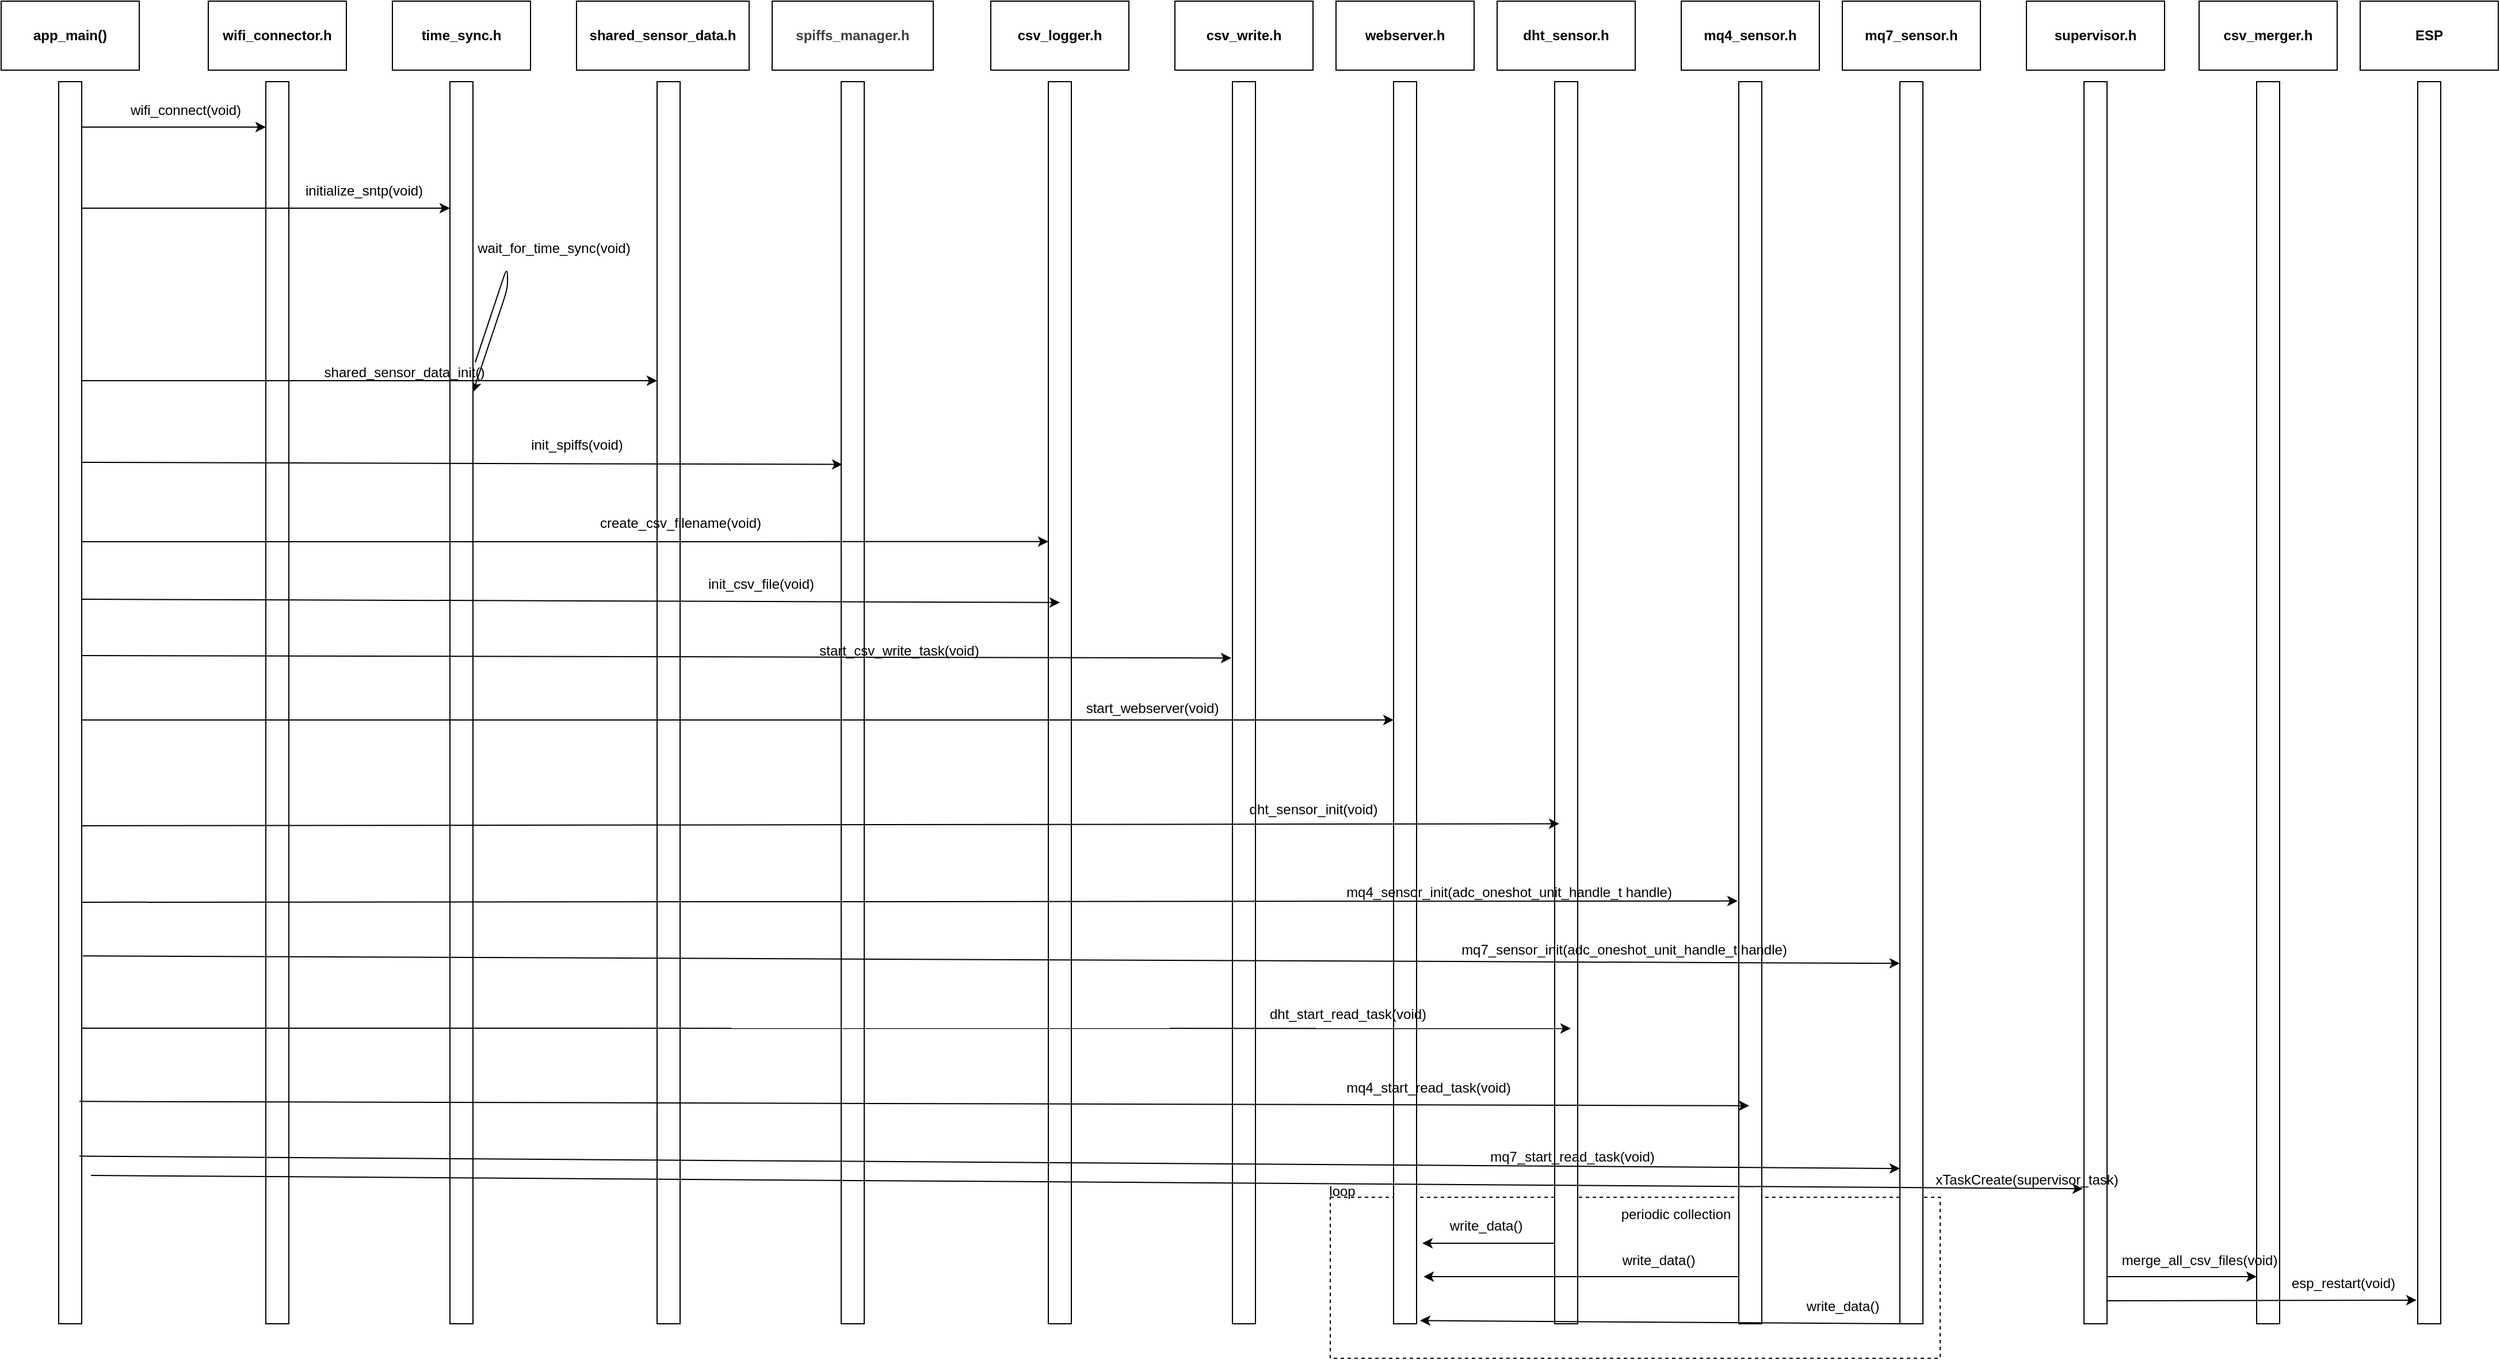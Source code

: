 <mxfile>
    <diagram id="vKl0BwhZm0HH5AGCX_aw" name="Page-1">
        <mxGraphModel dx="756" dy="1567" grid="1" gridSize="10" guides="1" tooltips="1" connect="1" arrows="1" fold="1" page="1" pageScale="1" pageWidth="850" pageHeight="1100" math="0" shadow="0">
            <root>
                <mxCell id="0"/>
                <mxCell id="1" parent="0"/>
                <mxCell id="62" value="" style="rounded=0;whiteSpace=wrap;html=1;dashed=1;" vertex="1" parent="1">
                    <mxGeometry x="1185" y="1010" width="530" height="140" as="geometry"/>
                </mxCell>
                <mxCell id="65" style="edgeStyle=none;html=1;entryX=1;entryY=0.5;entryDx=0;entryDy=0;" edge="1" parent="1">
                    <mxGeometry relative="1" as="geometry">
                        <mxPoint x="1385" y="1050" as="sourcePoint"/>
                        <mxPoint x="1265" y="1050" as="targetPoint"/>
                    </mxGeometry>
                </mxCell>
                <mxCell id="17" value="" style="rounded=0;whiteSpace=wrap;html=1;" vertex="1" parent="1">
                    <mxGeometry x="1380" y="40" width="20" height="1080" as="geometry"/>
                </mxCell>
                <mxCell id="41" value="" style="rounded=0;whiteSpace=wrap;html=1;" vertex="1" parent="1">
                    <mxGeometry x="1540" y="40" width="20" height="1080" as="geometry"/>
                </mxCell>
                <mxCell id="43" value="" style="rounded=0;whiteSpace=wrap;html=1;" vertex="1" parent="1">
                    <mxGeometry x="1680" y="40" width="20" height="1080" as="geometry"/>
                </mxCell>
                <mxCell id="45" value="" style="rounded=0;whiteSpace=wrap;html=1;" vertex="1" parent="1">
                    <mxGeometry x="1240" y="40" width="20" height="1080" as="geometry"/>
                </mxCell>
                <mxCell id="25" style="edgeStyle=none;html=1;entryX=1;entryY=0.25;entryDx=0;entryDy=0;exitX=1.1;exitY=0.226;exitDx=0;exitDy=0;exitPerimeter=0;" edge="1" parent="1" source="7" target="7">
                    <mxGeometry relative="1" as="geometry">
                        <mxPoint x="540" y="148" as="targetPoint"/>
                        <mxPoint x="441" y="170" as="sourcePoint"/>
                        <Array as="points">
                            <mxPoint x="470" y="200"/>
                            <mxPoint x="470" y="220"/>
                        </Array>
                    </mxGeometry>
                </mxCell>
                <mxCell id="7" value="" style="rounded=0;whiteSpace=wrap;html=1;fontStyle=1" vertex="1" parent="1">
                    <mxGeometry x="420" y="40" width="20" height="1080" as="geometry"/>
                </mxCell>
                <mxCell id="9" value="" style="rounded=0;whiteSpace=wrap;html=1;fontStyle=1" vertex="1" parent="1">
                    <mxGeometry x="600" y="40" width="20" height="1080" as="geometry"/>
                </mxCell>
                <mxCell id="11" value="" style="rounded=0;whiteSpace=wrap;html=1;" vertex="1" parent="1">
                    <mxGeometry x="760" y="40" width="20" height="1080" as="geometry"/>
                </mxCell>
                <mxCell id="13" value="" style="rounded=0;whiteSpace=wrap;html=1;" vertex="1" parent="1">
                    <mxGeometry x="940" y="40" width="20" height="1080" as="geometry"/>
                </mxCell>
                <mxCell id="15" value="" style="rounded=0;whiteSpace=wrap;html=1;" vertex="1" parent="1">
                    <mxGeometry x="1100" y="40" width="20" height="1080" as="geometry"/>
                </mxCell>
                <mxCell id="5" value="" style="rounded=0;whiteSpace=wrap;html=1;fontStyle=1" vertex="1" parent="1">
                    <mxGeometry x="260" y="40" width="20" height="1080" as="geometry"/>
                </mxCell>
                <mxCell id="19" style="edgeStyle=none;html=1;exitX=1;exitY=0.25;exitDx=0;exitDy=0;entryX=0;entryY=0.25;entryDx=0;entryDy=0;" edge="1" parent="1">
                    <mxGeometry relative="1" as="geometry">
                        <mxPoint x="100" y="79.5" as="sourcePoint"/>
                        <mxPoint x="260" y="79.5" as="targetPoint"/>
                    </mxGeometry>
                </mxCell>
                <mxCell id="21" style="edgeStyle=none;html=1;exitX=1;exitY=0.5;exitDx=0;exitDy=0;entryX=0;entryY=0.5;entryDx=0;entryDy=0;" edge="1" parent="1">
                    <mxGeometry relative="1" as="geometry">
                        <mxPoint x="100" y="150" as="sourcePoint"/>
                        <mxPoint x="420" y="150" as="targetPoint"/>
                    </mxGeometry>
                </mxCell>
                <mxCell id="27" style="edgeStyle=none;html=1;exitX=1;exitY=0.5;exitDx=0;exitDy=0;entryX=0.05;entryY=0.681;entryDx=0;entryDy=0;entryPerimeter=0;" edge="1" parent="1">
                    <mxGeometry relative="1" as="geometry">
                        <mxPoint x="100" y="371" as="sourcePoint"/>
                        <mxPoint x="761" y="372.83" as="targetPoint"/>
                    </mxGeometry>
                </mxCell>
                <mxCell id="29" style="edgeStyle=none;html=1;exitX=1;exitY=0.5;exitDx=0;exitDy=0;entryX=0;entryY=0.837;entryDx=0;entryDy=0;entryPerimeter=0;" edge="1" parent="1">
                    <mxGeometry relative="1" as="geometry">
                        <mxPoint x="100" y="440" as="sourcePoint"/>
                        <mxPoint x="940" y="439.91" as="targetPoint"/>
                    </mxGeometry>
                </mxCell>
                <mxCell id="31" style="edgeStyle=none;html=1;exitX=1;exitY=0.5;exitDx=0;exitDy=0;" edge="1" parent="1">
                    <mxGeometry relative="1" as="geometry">
                        <mxPoint x="100" y="300" as="sourcePoint"/>
                        <mxPoint x="600" y="300" as="targetPoint"/>
                    </mxGeometry>
                </mxCell>
                <mxCell id="47" style="edgeStyle=none;html=1;exitX=1;exitY=0.75;exitDx=0;exitDy=0;entryX=0;entryY=0.75;entryDx=0;entryDy=0;" edge="1" parent="1">
                    <mxGeometry relative="1" as="geometry">
                        <mxPoint x="100" y="595.0" as="sourcePoint"/>
                        <mxPoint x="1240" y="595.0" as="targetPoint"/>
                    </mxGeometry>
                </mxCell>
                <mxCell id="49" style="edgeStyle=none;html=1;exitX=1;exitY=0.75;exitDx=0;exitDy=0;entryX=0.2;entryY=0.867;entryDx=0;entryDy=0;entryPerimeter=0;" edge="1" parent="1">
                    <mxGeometry relative="1" as="geometry">
                        <mxPoint x="1384" y="685.24" as="targetPoint"/>
                        <mxPoint x="100" y="687.0" as="sourcePoint"/>
                    </mxGeometry>
                </mxCell>
                <mxCell id="3" value="" style="rounded=0;whiteSpace=wrap;html=1;fontStyle=1" vertex="1" parent="1">
                    <mxGeometry x="80" y="40" width="20" height="1080" as="geometry"/>
                </mxCell>
                <mxCell id="4" value="&lt;span&gt;app_main()&lt;/span&gt;" style="rounded=0;whiteSpace=wrap;html=1;fontStyle=1" vertex="1" parent="1">
                    <mxGeometry x="30" y="-30" width="120" height="60" as="geometry"/>
                </mxCell>
                <mxCell id="6" value="&lt;span&gt;wifi_connector.h&lt;/span&gt;" style="rounded=0;whiteSpace=wrap;html=1;fontStyle=1" vertex="1" parent="1">
                    <mxGeometry x="210" y="-30" width="120" height="60" as="geometry"/>
                </mxCell>
                <mxCell id="8" value="&lt;span&gt;time_sync.h&lt;/span&gt;" style="rounded=0;whiteSpace=wrap;html=1;fontStyle=1" vertex="1" parent="1">
                    <mxGeometry x="370" y="-30" width="120" height="60" as="geometry"/>
                </mxCell>
                <mxCell id="10" value="&lt;b&gt;shared_sensor_data.h&lt;/b&gt;" style="rounded=0;whiteSpace=wrap;html=1;fontStyle=1" vertex="1" parent="1">
                    <mxGeometry x="530" y="-30" width="150" height="60" as="geometry"/>
                </mxCell>
                <mxCell id="12" value="&lt;span style=&quot;color: rgb(63, 63, 63); font-weight: 700;&quot;&gt;spiffs_manager.h&lt;/span&gt;" style="rounded=0;whiteSpace=wrap;html=1;" vertex="1" parent="1">
                    <mxGeometry x="700" y="-30" width="140" height="60" as="geometry"/>
                </mxCell>
                <mxCell id="14" value="&lt;b&gt;csv_logger.h&lt;/b&gt;" style="rounded=0;whiteSpace=wrap;html=1;" vertex="1" parent="1">
                    <mxGeometry x="890" y="-30" width="120" height="60" as="geometry"/>
                </mxCell>
                <mxCell id="16" value="&lt;b&gt;csv_write.h&lt;/b&gt;" style="rounded=0;whiteSpace=wrap;html=1;" vertex="1" parent="1">
                    <mxGeometry x="1050" y="-30" width="120" height="60" as="geometry"/>
                </mxCell>
                <mxCell id="18" value="&lt;b&gt;dht_sensor.h&lt;/b&gt;" style="rounded=0;whiteSpace=wrap;html=1;" vertex="1" parent="1">
                    <mxGeometry x="1330" y="-30" width="120" height="60" as="geometry"/>
                </mxCell>
                <mxCell id="20" value="wifi_connect(void)" style="text;html=1;align=center;verticalAlign=middle;resizable=0;points=[];autosize=1;strokeColor=none;fillColor=none;" vertex="1" parent="1">
                    <mxGeometry x="130" y="50" width="120" height="30" as="geometry"/>
                </mxCell>
                <mxCell id="22" value="initialize_sntp(void)" style="text;html=1;align=center;verticalAlign=middle;resizable=0;points=[];autosize=1;strokeColor=none;fillColor=none;" vertex="1" parent="1">
                    <mxGeometry x="280" y="120" width="130" height="30" as="geometry"/>
                </mxCell>
                <mxCell id="26" value="wait_for_time_sync(void)" style="text;html=1;align=center;verticalAlign=middle;resizable=0;points=[];autosize=1;strokeColor=none;fillColor=none;" vertex="1" parent="1">
                    <mxGeometry x="430" y="170" width="160" height="30" as="geometry"/>
                </mxCell>
                <mxCell id="28" value="init_spiffs(void)" style="text;html=1;align=center;verticalAlign=middle;resizable=0;points=[];autosize=1;strokeColor=none;fillColor=none;" vertex="1" parent="1">
                    <mxGeometry x="480" y="341" width="100" height="30" as="geometry"/>
                </mxCell>
                <mxCell id="30" value="create_csv_filename(void)" style="text;html=1;align=center;verticalAlign=middle;resizable=0;points=[];autosize=1;strokeColor=none;fillColor=none;" vertex="1" parent="1">
                    <mxGeometry x="540" y="409" width="160" height="30" as="geometry"/>
                </mxCell>
                <mxCell id="32" value="shared_sensor_data_init()" style="text;html=1;align=center;verticalAlign=middle;resizable=0;points=[];autosize=1;strokeColor=none;fillColor=none;" vertex="1" parent="1">
                    <mxGeometry x="300" y="278" width="160" height="30" as="geometry"/>
                </mxCell>
                <mxCell id="37" style="edgeStyle=none;html=1;entryX=0;entryY=0.837;entryDx=0;entryDy=0;entryPerimeter=0;" edge="1" parent="1">
                    <mxGeometry relative="1" as="geometry">
                        <mxPoint x="100" y="490" as="sourcePoint"/>
                        <mxPoint x="950" y="492.91" as="targetPoint"/>
                    </mxGeometry>
                </mxCell>
                <mxCell id="38" value="init_csv_file(void)" style="text;html=1;align=center;verticalAlign=middle;resizable=0;points=[];autosize=1;strokeColor=none;fillColor=none;" vertex="1" parent="1">
                    <mxGeometry x="630" y="462" width="120" height="30" as="geometry"/>
                </mxCell>
                <mxCell id="39" value="start_csv_write_task(void)" style="text;html=1;align=center;verticalAlign=middle;resizable=0;points=[];autosize=1;strokeColor=none;fillColor=none;" vertex="1" parent="1">
                    <mxGeometry x="730" y="520" width="160" height="30" as="geometry"/>
                </mxCell>
                <mxCell id="40" style="edgeStyle=none;html=1;entryX=-0.05;entryY=0.464;entryDx=0;entryDy=0;entryPerimeter=0;exitX=1;exitY=0.462;exitDx=0;exitDy=0;exitPerimeter=0;" edge="1" parent="1" source="3" target="15">
                    <mxGeometry relative="1" as="geometry">
                        <mxPoint x="104" y="538" as="sourcePoint"/>
                        <mxPoint x="1092" y="544" as="targetPoint"/>
                    </mxGeometry>
                </mxCell>
                <mxCell id="42" value="&lt;b&gt;mq4_sensor.h&lt;/b&gt;" style="rounded=0;whiteSpace=wrap;html=1;" vertex="1" parent="1">
                    <mxGeometry x="1490" y="-30" width="120" height="60" as="geometry"/>
                </mxCell>
                <mxCell id="44" value="&lt;b&gt;mq7_sensor.h&lt;/b&gt;" style="rounded=0;whiteSpace=wrap;html=1;" vertex="1" parent="1">
                    <mxGeometry x="1630" y="-30" width="120" height="60" as="geometry"/>
                </mxCell>
                <mxCell id="46" value="&lt;b&gt;webserver.h&lt;/b&gt;" style="rounded=0;whiteSpace=wrap;html=1;" vertex="1" parent="1">
                    <mxGeometry x="1190" y="-30" width="120" height="60" as="geometry"/>
                </mxCell>
                <mxCell id="48" value="start_webserver(void)" style="text;html=1;align=center;verticalAlign=middle;resizable=0;points=[];autosize=1;strokeColor=none;fillColor=none;" vertex="1" parent="1">
                    <mxGeometry x="960" y="570" width="140" height="30" as="geometry"/>
                </mxCell>
                <mxCell id="50" style="edgeStyle=none;html=1;exitX=1;exitY=0.631;exitDx=0;exitDy=0;entryX=-0.05;entryY=0.63;entryDx=0;entryDy=0;entryPerimeter=0;exitPerimeter=0;" edge="1" parent="1">
                    <mxGeometry relative="1" as="geometry">
                        <mxPoint x="1539" y="752.4" as="targetPoint"/>
                        <mxPoint x="100" y="753.48" as="sourcePoint"/>
                    </mxGeometry>
                </mxCell>
                <mxCell id="51" style="edgeStyle=none;html=1;exitX=1.05;exitY=0.664;exitDx=0;exitDy=0;entryX=0;entryY=0.67;entryDx=0;entryDy=0;entryPerimeter=0;exitPerimeter=0;" edge="1" parent="1">
                    <mxGeometry relative="1" as="geometry">
                        <mxPoint x="1680" y="806.6" as="targetPoint"/>
                        <mxPoint x="101" y="800.12" as="sourcePoint"/>
                    </mxGeometry>
                </mxCell>
                <mxCell id="52" value="dht_sensor_init(void)" style="text;html=1;align=center;verticalAlign=middle;resizable=0;points=[];autosize=1;strokeColor=none;fillColor=none;" vertex="1" parent="1">
                    <mxGeometry x="1105" y="658" width="130" height="30" as="geometry"/>
                </mxCell>
                <mxCell id="53" value="mq4_sensor_init(adc_oneshot_unit_handle_t handle)" style="text;html=1;align=center;verticalAlign=middle;resizable=0;points=[];autosize=1;strokeColor=none;fillColor=none;" vertex="1" parent="1">
                    <mxGeometry x="1185" y="730" width="310" height="30" as="geometry"/>
                </mxCell>
                <mxCell id="54" value="mq7_sensor_init(adc_oneshot_unit_handle_t handle)" style="text;html=1;align=center;verticalAlign=middle;resizable=0;points=[];autosize=1;strokeColor=none;fillColor=none;" vertex="1" parent="1">
                    <mxGeometry x="1285" y="780" width="310" height="30" as="geometry"/>
                </mxCell>
                <mxCell id="55" style="edgeStyle=none;html=1;exitX=1;exitY=0.762;exitDx=0;exitDy=0;entryX=0.2;entryY=0.867;entryDx=0;entryDy=0;entryPerimeter=0;exitPerimeter=0;" edge="1" parent="1" source="3">
                    <mxGeometry relative="1" as="geometry">
                        <mxPoint x="1394" y="863.24" as="targetPoint"/>
                        <mxPoint x="110" y="865.0" as="sourcePoint"/>
                    </mxGeometry>
                </mxCell>
                <mxCell id="56" style="edgeStyle=none;html=1;exitX=0.9;exitY=0.821;exitDx=0;exitDy=0;entryX=-0.05;entryY=0.63;entryDx=0;entryDy=0;entryPerimeter=0;exitPerimeter=0;" edge="1" parent="1" source="3">
                    <mxGeometry relative="1" as="geometry">
                        <mxPoint x="1549" y="930.4" as="targetPoint"/>
                        <mxPoint x="110" y="931.48" as="sourcePoint"/>
                    </mxGeometry>
                </mxCell>
                <mxCell id="57" style="edgeStyle=none;html=1;exitX=0.9;exitY=0.865;exitDx=0;exitDy=0;exitPerimeter=0;" edge="1" parent="1" source="3">
                    <mxGeometry relative="1" as="geometry">
                        <mxPoint x="1680" y="985" as="targetPoint"/>
                        <mxPoint x="111" y="978.12" as="sourcePoint"/>
                    </mxGeometry>
                </mxCell>
                <mxCell id="58" value="dht_start_read_task(void)" style="text;html=1;align=center;verticalAlign=middle;resizable=0;points=[];autosize=1;strokeColor=none;fillColor=none;" vertex="1" parent="1">
                    <mxGeometry x="1120" y="836" width="160" height="30" as="geometry"/>
                </mxCell>
                <mxCell id="59" value="mq4_start_read_task(&lt;span style=&quot;color: rgb(0, 0, 0);&quot;&gt;void&lt;/span&gt;)" style="text;html=1;align=center;verticalAlign=middle;resizable=0;points=[];autosize=1;strokeColor=none;fillColor=none;" vertex="1" parent="1">
                    <mxGeometry x="1185" y="900" width="170" height="30" as="geometry"/>
                </mxCell>
                <mxCell id="60" value="mq7_start_read_task(&lt;span style=&quot;color: rgb(0, 0, 0);&quot;&gt;void&lt;/span&gt;)" style="text;html=1;align=center;verticalAlign=middle;resizable=0;points=[];autosize=1;strokeColor=none;fillColor=none;" vertex="1" parent="1">
                    <mxGeometry x="1310" y="960" width="170" height="30" as="geometry"/>
                </mxCell>
                <mxCell id="63" value="loop" style="text;html=1;align=center;verticalAlign=middle;resizable=0;points=[];autosize=1;strokeColor=none;fillColor=none;" vertex="1" parent="1">
                    <mxGeometry x="1170" y="990" width="50" height="30" as="geometry"/>
                </mxCell>
                <mxCell id="64" value="periodic collection" style="text;html=1;align=center;verticalAlign=middle;resizable=0;points=[];autosize=1;strokeColor=none;fillColor=none;" vertex="1" parent="1">
                    <mxGeometry x="1425" y="1010" width="120" height="30" as="geometry"/>
                </mxCell>
                <mxCell id="66" style="edgeStyle=none;html=1;entryX=1;entryY=0.5;entryDx=0;entryDy=0;" edge="1" parent="1">
                    <mxGeometry relative="1" as="geometry">
                        <mxPoint x="1540" y="1079" as="sourcePoint"/>
                        <mxPoint x="1266" y="1079.02" as="targetPoint"/>
                    </mxGeometry>
                </mxCell>
                <mxCell id="67" style="edgeStyle=none;html=1;entryX=0.9;entryY=0.953;entryDx=0;entryDy=0;entryPerimeter=0;exitX=0;exitY=1;exitDx=0;exitDy=0;" edge="1" parent="1" source="43">
                    <mxGeometry relative="1" as="geometry">
                        <mxPoint x="1684" y="1122.72" as="sourcePoint"/>
                        <mxPoint x="1263" y="1117.24" as="targetPoint"/>
                    </mxGeometry>
                </mxCell>
                <mxCell id="68" value="write_data()" style="text;html=1;align=center;verticalAlign=middle;resizable=0;points=[];autosize=1;strokeColor=none;fillColor=none;" vertex="1" parent="1">
                    <mxGeometry x="1275" y="1020" width="90" height="30" as="geometry"/>
                </mxCell>
                <mxCell id="70" value="write_data()" style="text;html=1;align=center;verticalAlign=middle;resizable=0;points=[];autosize=1;strokeColor=none;fillColor=none;" vertex="1" parent="1">
                    <mxGeometry x="1425" y="1050" width="90" height="30" as="geometry"/>
                </mxCell>
                <mxCell id="71" value="write_data()" style="text;html=1;align=center;verticalAlign=middle;resizable=0;points=[];autosize=1;strokeColor=none;fillColor=none;" vertex="1" parent="1">
                    <mxGeometry x="1585" y="1090" width="90" height="30" as="geometry"/>
                </mxCell>
                <mxCell id="80" style="edgeStyle=none;html=1;exitX=1;exitY=0.75;exitDx=0;exitDy=0;entryX=0;entryY=0.75;entryDx=0;entryDy=0;" edge="1" parent="1">
                    <mxGeometry relative="1" as="geometry">
                        <mxPoint x="1860" y="1079.0" as="sourcePoint"/>
                        <mxPoint x="1990" y="1079.0" as="targetPoint"/>
                    </mxGeometry>
                </mxCell>
                <mxCell id="72" value="" style="rounded=0;whiteSpace=wrap;html=1;" vertex="1" parent="1">
                    <mxGeometry x="1840" y="40" width="20" height="1080" as="geometry"/>
                </mxCell>
                <mxCell id="73" value="&lt;b&gt;supervisor.h&lt;/b&gt;" style="rounded=0;whiteSpace=wrap;html=1;" vertex="1" parent="1">
                    <mxGeometry x="1790" y="-30" width="120" height="60" as="geometry"/>
                </mxCell>
                <mxCell id="74" value="" style="rounded=0;whiteSpace=wrap;html=1;" vertex="1" parent="1">
                    <mxGeometry x="1990" y="40" width="20" height="1080" as="geometry"/>
                </mxCell>
                <mxCell id="75" value="&lt;b&gt;csv_merger.h&lt;/b&gt;" style="rounded=0;whiteSpace=wrap;html=1;" vertex="1" parent="1">
                    <mxGeometry x="1940" y="-30" width="120" height="60" as="geometry"/>
                </mxCell>
                <mxCell id="76" value="" style="rounded=0;whiteSpace=wrap;html=1;" vertex="1" parent="1">
                    <mxGeometry x="2130" y="40" width="20" height="1080" as="geometry"/>
                </mxCell>
                <mxCell id="77" value="&lt;b&gt;ESP&lt;/b&gt;" style="rounded=0;whiteSpace=wrap;html=1;" vertex="1" parent="1">
                    <mxGeometry x="2080" y="-30" width="120" height="60" as="geometry"/>
                </mxCell>
                <mxCell id="78" style="edgeStyle=none;html=1;exitX=0.9;exitY=0.865;exitDx=0;exitDy=0;exitPerimeter=0;entryX=-0.05;entryY=0.895;entryDx=0;entryDy=0;entryPerimeter=0;" edge="1" parent="1">
                    <mxGeometry relative="1" as="geometry">
                        <mxPoint x="1839" y="1002.6" as="targetPoint"/>
                        <mxPoint x="108" y="991" as="sourcePoint"/>
                    </mxGeometry>
                </mxCell>
                <mxCell id="79" value="xTaskCreate(supervisor_task)" style="text;html=1;align=center;verticalAlign=middle;resizable=0;points=[];autosize=1;strokeColor=none;fillColor=none;" vertex="1" parent="1">
                    <mxGeometry x="1700" y="980" width="180" height="30" as="geometry"/>
                </mxCell>
                <mxCell id="81" value="merge_all_csv_files(void)" style="text;html=1;align=center;verticalAlign=middle;resizable=0;points=[];autosize=1;strokeColor=none;fillColor=none;" vertex="1" parent="1">
                    <mxGeometry x="1860" y="1050" width="160" height="30" as="geometry"/>
                </mxCell>
                <mxCell id="84" value="esp_restart(void)" style="text;html=1;align=center;verticalAlign=middle;resizable=0;points=[];autosize=1;strokeColor=none;fillColor=none;" vertex="1" parent="1">
                    <mxGeometry x="2010" y="1070" width="110" height="30" as="geometry"/>
                </mxCell>
                <mxCell id="86" style="edgeStyle=none;html=1;exitX=1;exitY=0.75;exitDx=0;exitDy=0;entryX=-0.05;entryY=0.981;entryDx=0;entryDy=0;entryPerimeter=0;" edge="1" parent="1" target="76">
                    <mxGeometry relative="1" as="geometry">
                        <mxPoint x="1860" y="1100.0" as="sourcePoint"/>
                        <mxPoint x="1990" y="1100.0" as="targetPoint"/>
                    </mxGeometry>
                </mxCell>
            </root>
        </mxGraphModel>
    </diagram>
</mxfile>
